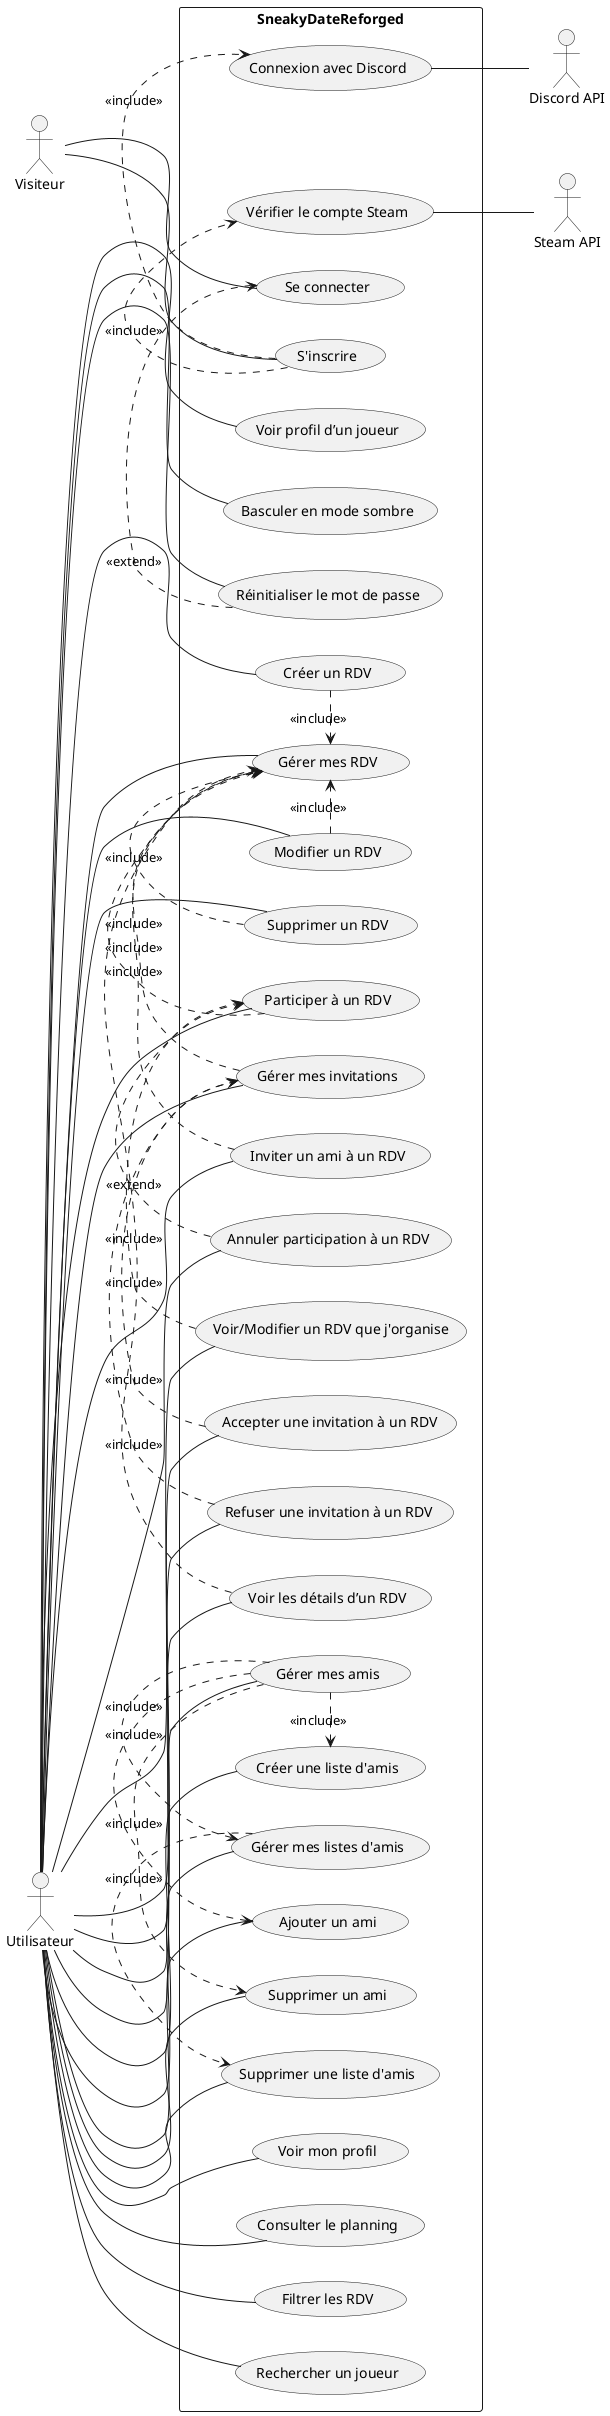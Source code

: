 @startuml
left to right direction

actor "Visiteur" as V
actor "Utilisateur" as U
actor "Discord API" as D
actor "Steam API" as S

rectangle "SneakyDateReforged" {
  usecase "S'inscrire" as UC1
  usecase "Se connecter" as UC2
  usecase "Connexion avec Discord" as UC3
  usecase "Vérifier le compte Steam" as UC4
  usecase "Réinitialiser le mot de passe" as UC5

  usecase "Voir mon profil" as UC6
  usecase "Gérer mes RDV" as UC7
  usecase "Créer un RDV" as UC8
  usecase "Modifier un RDV" as UC9
  usecase "Supprimer un RDV" as UC10
  usecase "Participer à un RDV" as UC11
  usecase "Gérer mes invitations" as UC12
  usecase "Voir/Modifier un RDV que j'organise" as UC25
  usecase "Annuler participation à un RDV" as UC24
  usecase "Accepter une invitation à un RDV" as UC22
  usecase "Refuser une invitation à un RDV" as UC23
  usecase "Inviter un ami à un RDV" as UC21
  usecase "Voir les détails d’un RDV" as UC27

  usecase "Consulter le planning" as UC13
  usecase "Filtrer les RDV" as UC28

  usecase "Rechercher un joueur" as UC14
  usecase "Voir profil d’un joueur" as UC18

  usecase "Gérer mes amis" as UC15
  usecase "Ajouter un ami" as UC26
  usecase "Supprimer un ami" as UC20

  usecase "Créer une liste d'amis" as UC16
  usecase "Gérer mes listes d'amis" as UC17
  usecase "Supprimer une liste d'amis" as UC19

  usecase "Basculer en mode sombre" as UC29
}

' Visiteur
V -- UC1
V -- UC2
UC1 .> UC3 : <<include>>
UC1 .> UC4 : <<include>>
UC5 .> UC2 : <<extend>>

' Utilisateur
U -- UC5
U -- UC6
U -- UC7
U -- UC8
U -- UC9
U -- UC10
U -- UC11
U -- UC12
U -- UC13
U -- UC14
U -- UC15
U -- UC16
U -- UC17
U -- UC18
U -- UC19
U -- UC20
U -- UC21
U -- UC22
U -- UC23
U -- UC24
U -- UC25
U -- UC26
U -- UC27
U -- UC28
U -- UC29

' RDV inclusions
UC8 .> UC7 : <<include>>
UC9 .> UC7 : <<include>>
UC10 .> UC7 : <<include>>
UC11 .> UC7 : <<include>>
UC12 .> UC7 : <<include>>
UC21 .> UC7 : <<include>>
UC24 .> UC11 : <<extend>>
UC25 .> UC11 : <<include>>
UC22 .> UC12 : <<include>>
UC23 .> UC12 : <<include>>
UC27 .> UC7 : <<include>>

' Amis / listes
UC15 .> UC16 : <<include>>
UC15 .> UC17 : <<include>>
UC15 .> UC26 : <<include>>
UC15 .> UC20 : <<include>>
UC17 .> UC19 : <<include>>

' APIs externes
UC3 -- D
UC4 -- S
@enduml